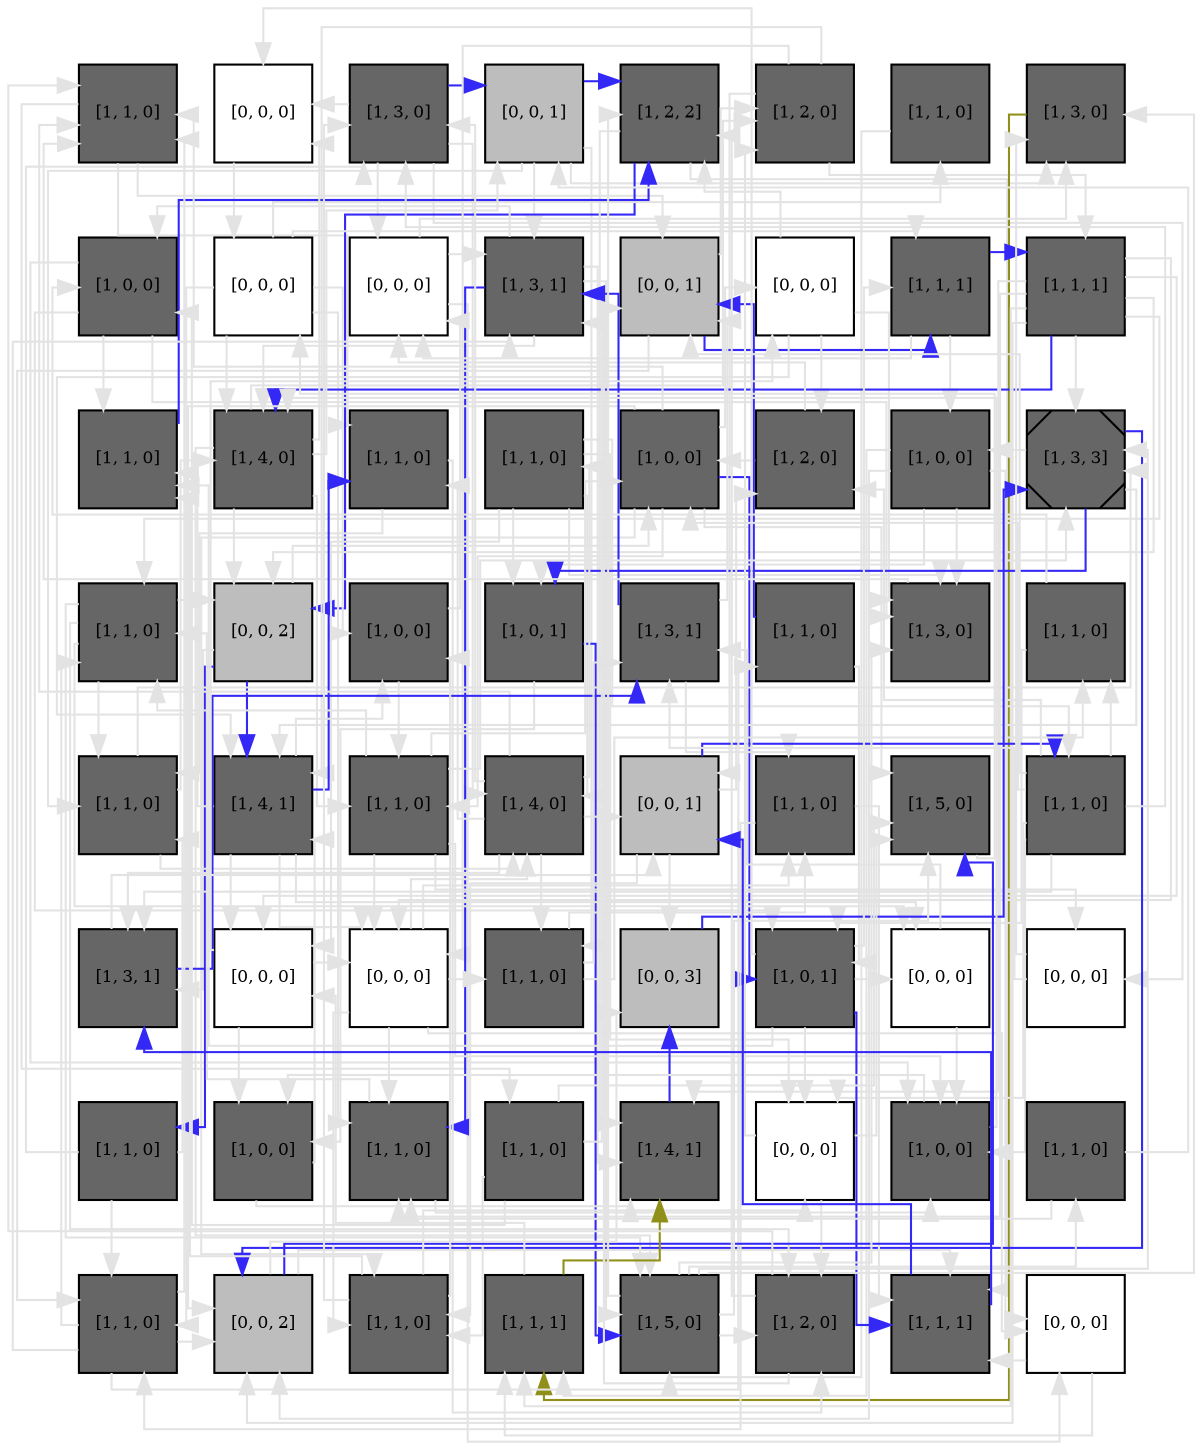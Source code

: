 digraph layout  {
rankdir=TB;
splines=ortho;
node [fixedsize=false, style=filled, width="0.6"];
edge [constraint=false];
0 [fillcolor="#666666", fontsize=8, label="[1, 1, 0]", shape=square, tooltip="name:  InsP3 ,\nin_degree: 5,\nout_degree: 3"];
1 [fillcolor="#FFFFFF", fontsize=8, label="[0, 0, 0]", shape=square, tooltip="name: None,\nin_degree: 3,\nout_degree: 1"];
2 [fillcolor="#666666", fontsize=8, label="[1, 3, 0]", shape=square, tooltip="name:  Ca2_c ,\nin_degree: 4,\nout_degree: 5"];
3 [fillcolor="#bdbdbd", fontsize=8, label="[0, 0, 1]", shape=square, tooltip="name: None,\nin_degree: 3,\nout_degree: 5"];
4 [fillcolor="#666666", fontsize=8, label="[1, 2, 2]", shape=square, tooltip="name:  Actin ,\nin_degree: 5,\nout_degree: 3"];
5 [fillcolor="#666666", fontsize=8, label="[1, 2, 0]", shape=square, tooltip="name:  NO ,\nin_degree: 3,\nout_degree: 4"];
6 [fillcolor="#666666", fontsize=8, label="[1, 1, 0]", shape=square, tooltip="name:  KEV ,\nin_degree: 1,\nout_degree: 1"];
7 [fillcolor="#666666", fontsize=8, label="[1, 3, 0]", shape=square, tooltip="name:  KAP ,\nin_degree: 4,\nout_degree: 1"];
8 [fillcolor="#666666", fontsize=8, label="[1, 0, 0]", shape=square, tooltip="name: ERA1,\nin_degree: 3,\nout_degree: 4"];
9 [fillcolor="#FFFFFF", fontsize=8, label="[0, 0, 0]", shape=square, tooltip="name: None,\nin_degree: 2,\nout_degree: 6"];
10 [fillcolor="#FFFFFF", fontsize=8, label="[0, 0, 0]", shape=square, tooltip="name: None,\nin_degree: 4,\nout_degree: 3"];
11 [fillcolor="#666666", fontsize=8, label="[1, 3, 1]", shape=square, tooltip="name:  ABI1 ,\nin_degree: 5,\nout_degree: 5"];
12 [fillcolor="#bdbdbd", fontsize=8, label="[0, 0, 1]", shape=square, tooltip="name: None,\nin_degree: 5,\nout_degree: 3"];
13 [fillcolor="#FFFFFF", fontsize=8, label="[0, 0, 0]", shape=square, tooltip="name: None,\nin_degree: 2,\nout_degree: 4"];
14 [fillcolor="#666666", fontsize=8, label="[1, 1, 1]", shape=square, tooltip="name:  pH ,\nin_degree: 3,\nout_degree: 3"];
15 [fillcolor="#666666", fontsize=8, label="[1, 1, 1]", shape=square, tooltip="name:  GC ,\nin_degree: 2,\nout_degree: 10"];
16 [fillcolor="#666666", fontsize=8, label="[1, 1, 0]", shape=square, tooltip="name:  ADPRc ,\nin_degree: 4,\nout_degree: 1"];
17 [fillcolor="#666666", fontsize=8, label="[1, 4, 0]", shape=square, tooltip="name:  Atrboh ,\nin_degree: 5,\nout_degree: 6"];
18 [fillcolor="#666666", fontsize=8, label="[1, 1, 0]", shape=square, tooltip="name:  cADPR ,\nin_degree: 3,\nout_degree: 2"];
19 [fillcolor="#666666", fontsize=8, label="[1, 1, 0]", shape=square, tooltip="name:  NOS ,\nin_degree: 1,\nout_degree: 6"];
20 [fillcolor="#666666", fontsize=8, label="[1, 0, 0]", shape=square, tooltip="name:  ABA ,\nin_degree: 4,\nout_degree: 7"];
21 [fillcolor="#666666", fontsize=8, label="[1, 2, 0]", shape=square, tooltip="name:  PLC ,\nin_degree: 3,\nout_degree: 2"];
22 [fillcolor="#666666", fontsize=8, label="[1, 0, 0]", shape=square, tooltip="name: ABA,\nin_degree: 2,\nout_degree: 5"];
23 [fillcolor="#666666", fontsize=8, label="[1, 3, 3]", shape=Msquare, tooltip="name:  AnionEM ,\nin_degree: 5,\nout_degree: 4"];
24 [fillcolor="#666666", fontsize=8, label="[1, 1, 0]", shape=square, tooltip="name:  ROS ,\nin_degree: 4,\nout_degree: 5"];
25 [fillcolor="#bdbdbd", fontsize=8, label="[0, 0, 2]", shape=square, tooltip="name: None,\nin_degree: 4,\nout_degree: 4"];
26 [fillcolor="#666666", fontsize=8, label="[1, 0, 0]", shape=square, tooltip="name:  ERA1 ,\nin_degree: 3,\nout_degree: 2"];
27 [fillcolor="#666666", fontsize=8, label="[1, 0, 1]", shape=square, tooltip="name:  ABH1 ,\nin_degree: 3,\nout_degree: 2"];
28 [fillcolor="#666666", fontsize=8, label="[1, 3, 1]", shape=square, tooltip="name:  GPA1 ,\nin_degree: 4,\nout_degree: 3"];
29 [fillcolor="#666666", fontsize=8, label="[1, 1, 0]", shape=square, tooltip="name:  ROP2 ,\nin_degree: 1,\nout_degree: 2"];
30 [fillcolor="#666666", fontsize=8, label="[1, 3, 0]", shape=square, tooltip="name:  Malate ,\nin_degree: 5,\nout_degree: 1"];
31 [fillcolor="#666666", fontsize=8, label="[1, 1, 0]", shape=square, tooltip="name:  NIA12 ,\nin_degree: 2,\nout_degree: 2"];
32 [fillcolor="#666666", fontsize=8, label="[1, 1, 0]", shape=square, tooltip="name:  InsP6 ,\nin_degree: 4,\nout_degree: 3"];
33 [fillcolor="#666666", fontsize=8, label="[1, 4, 1]", shape=square, tooltip="name:  CaIM ,\nin_degree: 5,\nout_degree: 6"];
34 [fillcolor="#666666", fontsize=8, label="[1, 1, 0]", shape=square, tooltip="name:  OST1 ,\nin_degree: 3,\nout_degree: 6"];
35 [fillcolor="#666666", fontsize=8, label="[1, 4, 0]", shape=square, tooltip="name:  CIS ,\nin_degree: 4,\nout_degree: 7"];
36 [fillcolor="#bdbdbd", fontsize=8, label="[0, 0, 1]", shape=square, tooltip="name: None,\nin_degree: 4,\nout_degree: 4"];
37 [fillcolor="#666666", fontsize=8, label="[1, 1, 0]", shape=square, tooltip="name:  PLD ,\nin_degree: 3,\nout_degree: 2"];
38 [fillcolor="#666666", fontsize=8, label="[1, 5, 0]", shape=square, tooltip="name:  Closure ,\nin_degree: 5,\nout_degree: 1"];
39 [fillcolor="#666666", fontsize=8, label="[1, 1, 0]", shape=square, tooltip="name:  RCN1 ,\nin_degree: 2,\nout_degree: 8"];
40 [fillcolor="#666666", fontsize=8, label="[1, 3, 1]", shape=square, tooltip="name:  HTPase ,\nin_degree: 4,\nout_degree: 2"];
41 [fillcolor="#FFFFFF", fontsize=8, label="[0, 0, 0]", shape=square, tooltip="name: None,\nin_degree: 4,\nout_degree: 3"];
42 [fillcolor="#FFFFFF", fontsize=8, label="[0, 0, 0]", shape=square, tooltip="name: None,\nin_degree: 5,\nout_degree: 6"];
43 [fillcolor="#666666", fontsize=8, label="[1, 1, 0]", shape=square, tooltip="name:  ROP10 ,\nin_degree: 3,\nout_degree: 3"];
44 [fillcolor="#bdbdbd", fontsize=8, label="[0, 0, 3]", shape=square, tooltip="name: None,\nin_degree: 3,\nout_degree: 1"];
45 [fillcolor="#666666", fontsize=8, label="[1, 0, 1]", shape=square, tooltip="name:  GCR1 ,\nin_degree: 4,\nout_degree: 6"];
46 [fillcolor="#FFFFFF", fontsize=8, label="[0, 0, 0]", shape=square, tooltip="name: None,\nin_degree: 3,\nout_degree: 2"];
47 [fillcolor="#FFFFFF", fontsize=8, label="[0, 0, 0]", shape=square, tooltip="name: None,\nin_degree: 2,\nout_degree: 2"];
48 [fillcolor="#666666", fontsize=8, label="[1, 1, 0]", shape=square, tooltip="name:  Ca2_ATPase ,\nin_degree: 1,\nout_degree: 3"];
49 [fillcolor="#666666", fontsize=8, label="[1, 0, 0]", shape=square, tooltip="name: ABH1,\nin_degree: 3,\nout_degree: 2"];
50 [fillcolor="#666666", fontsize=8, label="[1, 1, 0]", shape=square, tooltip="name:  S1P ,\nin_degree: 5,\nout_degree: 2"];
51 [fillcolor="#666666", fontsize=8, label="[1, 1, 0]", shape=square, tooltip="name:  PEPC ,\nin_degree: 1,\nout_degree: 4"];
52 [fillcolor="#666666", fontsize=8, label="[1, 4, 1]", shape=square, tooltip="name:  KOUT ,\nin_degree: 5,\nout_degree: 1"];
53 [fillcolor="#FFFFFF", fontsize=8, label="[0, 0, 0]", shape=square, tooltip="name: None,\nin_degree: 4,\nout_degree: 3"];
54 [fillcolor="#666666", fontsize=8, label="[1, 0, 0]", shape=square, tooltip="name: GCR1,\nin_degree: 5,\nout_degree: 2"];
55 [fillcolor="#666666", fontsize=8, label="[1, 1, 0]", shape=square, tooltip="name:  AGB1 ,\nin_degree: 1,\nout_degree: 2"];
56 [fillcolor="#666666", fontsize=8, label="[1, 1, 0]", shape=square, tooltip="name:  PA ,\nin_degree: 4,\nout_degree: 5"];
57 [fillcolor="#bdbdbd", fontsize=8, label="[0, 0, 2]", shape=square, tooltip="name: None,\nin_degree: 5,\nout_degree: 3"];
58 [fillcolor="#666666", fontsize=8, label="[1, 1, 0]", shape=square, tooltip="name:  InsPK ,\nin_degree: 4,\nout_degree: 4"];
59 [fillcolor="#666666", fontsize=8, label="[1, 1, 1]", shape=square, tooltip="name:  cGMP ,\nin_degree: 4,\nout_degree: 2"];
60 [fillcolor="#666666", fontsize=8, label="[1, 5, 0]", shape=square, tooltip="name:  Depolar ,\nin_degree: 5,\nout_degree: 7"];
61 [fillcolor="#666666", fontsize=8, label="[1, 2, 0]", shape=square, tooltip="name:  RAC1 ,\nin_degree: 4,\nout_degree: 3"];
62 [fillcolor="#666666", fontsize=8, label="[1, 1, 1]", shape=square, tooltip="name:  SphK ,\nin_degree: 5,\nout_degree: 2"];
63 [fillcolor="#FFFFFF", fontsize=8, label="[0, 0, 0]", shape=square, tooltip="name: None,\nin_degree: 3,\nout_degree: 2"];
0 -> 12  [color=grey89, style="penwidth(0.1)", tooltip=" ", weight=1];
0 -> 51  [color=grey89, style="penwidth(0.1)", tooltip=" ", weight=1];
0 -> 18  [color=grey89, style="penwidth(0.1)", tooltip=" ", weight=1];
1 -> 9  [color=grey89, style="penwidth(0.1)", tooltip=" ", weight=1];
2 -> 1  [color=grey89, style="penwidth(0.1)", tooltip=" ", weight=1];
2 -> 3  [color="#3428F6", style="penwidth(0.1)", tooltip="2( Ca2_c ) to 48( Ca2_ATPase )", weight=1];
2 -> 10  [color=grey89, style="penwidth(0.1)", tooltip=" ", weight=1];
2 -> 47  [color=grey89, style="penwidth(0.1)", tooltip=" ", weight=1];
2 -> 35  [color=grey89, style="penwidth(0.1)", tooltip=" ", weight=1];
3 -> 4  [color="#3428F6", style="penwidth(0.1)", tooltip="2( Ca2_c ) to 48( Ca2_ATPase )", weight=1];
3 -> 11  [color=grey89, style="penwidth(0.1)", tooltip=" ", weight=1];
3 -> 32  [color=grey89, style="penwidth(0.1)", tooltip=" ", weight=1];
3 -> 43  [color=grey89, style="penwidth(0.1)", tooltip=" ", weight=1];
3 -> 7  [color=grey89, style="penwidth(0.1)", tooltip=" ", weight=1];
4 -> 62  [color=grey89, style="penwidth(0.1)", tooltip=" ", weight=1];
4 -> 52  [color=grey89, style="penwidth(0.1)", tooltip=" ", weight=1];
4 -> 25  [color="#3428F6", style="penwidth(0.1)", tooltip="16( ADPRc ) to 18( cADPR )", weight=1];
5 -> 15  [color=grey89, style="penwidth(0.1)", tooltip=" ", weight=1];
5 -> 42  [color=grey89, style="penwidth(0.1)", tooltip=" ", weight=1];
5 -> 36  [color=grey89, style="penwidth(0.1)", tooltip=" ", weight=1];
5 -> 33  [color=grey89, style="penwidth(0.1)", tooltip=" ", weight=1];
6 -> 60  [color=grey89, style="penwidth(0.1)", tooltip=" ", weight=1];
7 -> 59  [color="#908F19", style="penwidth(0.1)", tooltip="7( KAP ) to 38( Closure )", weight=1];
8 -> 16  [color=grey89, style="penwidth(0.1)", tooltip=" ", weight=1];
8 -> 30  [color=grey89, style="penwidth(0.1)", tooltip=" ", weight=1];
8 -> 45  [color=grey89, style="penwidth(0.1)", tooltip=" ", weight=1];
8 -> 54  [color=grey89, style="penwidth(0.1)", tooltip=" ", weight=1];
9 -> 17  [color=grey89, style="penwidth(0.1)", tooltip=" ", weight=1];
9 -> 56  [color=grey89, style="penwidth(0.1)", tooltip=" ", weight=1];
9 -> 26  [color=grey89, style="penwidth(0.1)", tooltip=" ", weight=1];
9 -> 50  [color=grey89, style="penwidth(0.1)", tooltip=" ", weight=1];
9 -> 14  [color=grey89, style="penwidth(0.1)", tooltip=" ", weight=1];
9 -> 6  [color=grey89, style="penwidth(0.1)", tooltip=" ", weight=1];
10 -> 11  [color=grey89, style="penwidth(0.1)", tooltip=" ", weight=1];
10 -> 63  [color=grey89, style="penwidth(0.1)", tooltip=" ", weight=1];
10 -> 7  [color=grey89, style="penwidth(0.1)", tooltip=" ", weight=1];
11 -> 8  [color=grey89, style="penwidth(0.1)", tooltip=" ", weight=1];
11 -> 60  [color=grey89, style="penwidth(0.1)", tooltip=" ", weight=1];
11 -> 50  [color="#3428F6", style="penwidth(0.1)", tooltip="62( SphK ) to 50( S1P )", weight=1];
11 -> 52  [color=grey89, style="penwidth(0.1)", tooltip=" ", weight=1];
11 -> 17  [color=grey89, style="penwidth(0.1)", tooltip=" ", weight=1];
12 -> 14  [color="#3428F6", style="penwidth(0.1)", tooltip="29( ROP2 ) to 17( Atrboh )", weight=1];
12 -> 56  [color=grey89, style="penwidth(0.1)", tooltip=" ", weight=1];
12 -> 5  [color=grey89, style="penwidth(0.1)", tooltip=" ", weight=1];
13 -> 21  [color=grey89, style="penwidth(0.1)", tooltip=" ", weight=1];
13 -> 33  [color=grey89, style="penwidth(0.1)", tooltip=" ", weight=1];
13 -> 30  [color=grey89, style="penwidth(0.1)", tooltip=" ", weight=1];
13 -> 4  [color=grey89, style="penwidth(0.1)", tooltip=" ", weight=1];
14 -> 15  [color="#3428F6", style="penwidth(0.1)", tooltip="29( ROP2 ) to 17( Atrboh )", weight=1];
14 -> 22  [color=grey89, style="penwidth(0.1)", tooltip=" ", weight=1];
14 -> 10  [color=grey89, style="penwidth(0.1)", tooltip=" ", weight=1];
15 -> 23  [color=grey89, style="penwidth(0.1)", tooltip=" ", weight=1];
15 -> 42  [color=grey89, style="penwidth(0.1)", tooltip=" ", weight=1];
15 -> 25  [color=grey89, style="penwidth(0.1)", tooltip=" ", weight=1];
15 -> 41  [color=grey89, style="penwidth(0.1)", tooltip=" ", weight=1];
15 -> 24  [color=grey89, style="penwidth(0.1)", tooltip=" ", weight=1];
15 -> 17  [color="#3428F6", style="penwidth(0.1)", tooltip="29( ROP2 ) to 17( Atrboh )", weight=1];
15 -> 50  [color=grey89, style="penwidth(0.1)", tooltip=" ", weight=1];
15 -> 59  [color=grey89, style="penwidth(0.1)", tooltip=" ", weight=1];
15 -> 52  [color=grey89, style="penwidth(0.1)", tooltip=" ", weight=1];
15 -> 57  [color=grey89, style="penwidth(0.1)", tooltip=" ", weight=1];
16 -> 4  [color="#3428F6", style="penwidth(0.1)", tooltip="16( ADPRc ) to 18( cADPR )", weight=1];
17 -> 25  [color=grey89, style="penwidth(0.1)", tooltip=" ", weight=1];
17 -> 34  [color=grey89, style="penwidth(0.1)", tooltip=" ", weight=1];
17 -> 60  [color=grey89, style="penwidth(0.1)", tooltip=" ", weight=1];
17 -> 3  [color=grey89, style="penwidth(0.1)", tooltip=" ", weight=1];
17 -> 5  [color=grey89, style="penwidth(0.1)", tooltip=" ", weight=1];
17 -> 1  [color=grey89, style="penwidth(0.1)", tooltip=" ", weight=1];
18 -> 61  [color=grey89, style="penwidth(0.1)", tooltip=" ", weight=1];
18 -> 32  [color=grey89, style="penwidth(0.1)", tooltip=" ", weight=1];
19 -> 27  [color=grey89, style="penwidth(0.1)", tooltip=" ", weight=1];
19 -> 41  [color=grey89, style="penwidth(0.1)", tooltip=" ", weight=1];
19 -> 35  [color=grey89, style="penwidth(0.1)", tooltip=" ", weight=1];
19 -> 30  [color=grey89, style="penwidth(0.1)", tooltip=" ", weight=1];
19 -> 53  [color=grey89, style="penwidth(0.1)", tooltip=" ", weight=1];
19 -> 39  [color=grey89, style="penwidth(0.1)", tooltip=" ", weight=1];
20 -> 13  [color=grey89, style="penwidth(0.1)", tooltip=" ", weight=1];
20 -> 45  [color="#3428F6", style="penwidth(0.1)", tooltip="20( ABA ) to 39( RCN1 )", weight=1];
20 -> 34  [color=grey89, style="penwidth(0.1)", tooltip=" ", weight=1];
20 -> 0  [color=grey89, style="penwidth(0.1)", tooltip=" ", weight=1];
20 -> 58  [color=grey89, style="penwidth(0.1)", tooltip=" ", weight=1];
20 -> 38  [color=grey89, style="penwidth(0.1)", tooltip=" ", weight=1];
20 -> 57  [color=grey89, style="penwidth(0.1)", tooltip=" ", weight=1];
21 -> 10  [color=grey89, style="penwidth(0.1)", tooltip=" ", weight=1];
21 -> 20  [color=grey89, style="penwidth(0.1)", tooltip=" ", weight=1];
22 -> 30  [color=grey89, style="penwidth(0.1)", tooltip=" ", weight=1];
22 -> 59  [color=grey89, style="penwidth(0.1)", tooltip=" ", weight=1];
22 -> 27  [color=grey89, style="penwidth(0.1)", tooltip=" ", weight=1];
22 -> 57  [color=grey89, style="penwidth(0.1)", tooltip=" ", weight=1];
22 -> 63  [color=grey89, style="penwidth(0.1)", tooltip=" ", weight=1];
23 -> 27  [color="#3428F6", style="penwidth(0.1)", tooltip="52( KOUT ) to 60( Depolar )", weight=1];
23 -> 57  [color="#3428F6", style="penwidth(0.1)", tooltip="52( KOUT ) to 38( Closure )", weight=1];
23 -> 22  [color=grey89, style="penwidth(0.1)", tooltip=" ", weight=1];
23 -> 33  [color=grey89, style="penwidth(0.1)", tooltip=" ", weight=1];
24 -> 25  [color=grey89, style="penwidth(0.1)", tooltip=" ", weight=1];
24 -> 32  [color=grey89, style="penwidth(0.1)", tooltip=" ", weight=1];
24 -> 46  [color=grey89, style="penwidth(0.1)", tooltip=" ", weight=1];
24 -> 61  [color=grey89, style="penwidth(0.1)", tooltip=" ", weight=1];
24 -> 60  [color=grey89, style="penwidth(0.1)", tooltip=" ", weight=1];
25 -> 33  [color="#3428F6", style="penwidth(0.1)", tooltip="16( ADPRc ) to 18( cADPR )", weight=1];
25 -> 40  [color=grey89, style="penwidth(0.1)", tooltip=" ", weight=1];
25 -> 48  [color="#3428F6", style="penwidth(0.1)", tooltip="2( Ca2_c ) to 48( Ca2_ATPase )", weight=1];
25 -> 20  [color=grey89, style="penwidth(0.1)", tooltip=" ", weight=1];
26 -> 34  [color=grey89, style="penwidth(0.1)", tooltip=" ", weight=1];
26 -> 10  [color=grey89, style="penwidth(0.1)", tooltip=" ", weight=1];
27 -> 60  [color="#3428F6", style="penwidth(0.1)", tooltip="52( KOUT ) to 60( Depolar )", weight=1];
27 -> 49  [color=grey89, style="penwidth(0.1)", tooltip=" ", weight=1];
28 -> 12  [color=grey89, style="penwidth(0.1)", tooltip=" ", weight=1];
28 -> 11  [color="#3428F6", style="penwidth(0.1)", tooltip="62( SphK ) to 50( S1P )", weight=1];
28 -> 37  [color=grey89, style="penwidth(0.1)", tooltip=" ", weight=1];
29 -> 12  [color="#3428F6", style="penwidth(0.1)", tooltip="29( ROP2 ) to 17( Atrboh )", weight=1];
29 -> 45  [color=grey89, style="penwidth(0.1)", tooltip=" ", weight=1];
30 -> 0  [color=grey89, style="penwidth(0.1)", tooltip=" ", weight=1];
31 -> 45  [color=grey89, style="penwidth(0.1)", tooltip=" ", weight=1];
31 -> 8  [color=grey89, style="penwidth(0.1)", tooltip=" ", weight=1];
32 -> 35  [color=grey89, style="penwidth(0.1)", tooltip=" ", weight=1];
32 -> 17  [color=grey89, style="penwidth(0.1)", tooltip=" ", weight=1];
32 -> 23  [color=grey89, style="penwidth(0.1)", tooltip=" ", weight=1];
33 -> 41  [color=grey89, style="penwidth(0.1)", tooltip=" ", weight=1];
33 -> 26  [color=grey89, style="penwidth(0.1)", tooltip=" ", weight=1];
33 -> 16  [color=grey89, style="penwidth(0.1)", tooltip=" ", weight=1];
33 -> 46  [color=grey89, style="penwidth(0.1)", tooltip=" ", weight=1];
33 -> 18  [color="#3428F6", style="penwidth(0.1)", tooltip="16( ADPRc ) to 18( cADPR )", weight=1];
33 -> 42  [color=grey89, style="penwidth(0.1)", tooltip=" ", weight=1];
34 -> 42  [color=grey89, style="penwidth(0.1)", tooltip=" ", weight=1];
34 -> 47  [color=grey89, style="penwidth(0.1)", tooltip=" ", weight=1];
34 -> 24  [color=grey89, style="penwidth(0.1)", tooltip=" ", weight=1];
34 -> 54  [color=grey89, style="penwidth(0.1)", tooltip=" ", weight=1];
34 -> 23  [color=grey89, style="penwidth(0.1)", tooltip=" ", weight=1];
34 -> 20  [color=grey89, style="penwidth(0.1)", tooltip=" ", weight=1];
35 -> 36  [color=grey89, style="penwidth(0.1)", tooltip=" ", weight=1];
35 -> 43  [color=grey89, style="penwidth(0.1)", tooltip=" ", weight=1];
35 -> 18  [color=grey89, style="penwidth(0.1)", tooltip=" ", weight=1];
35 -> 2  [color=grey89, style="penwidth(0.1)", tooltip=" ", weight=1];
35 -> 0  [color=grey89, style="penwidth(0.1)", tooltip=" ", weight=1];
35 -> 19  [color=grey89, style="penwidth(0.1)", tooltip=" ", weight=1];
35 -> 40  [color=grey89, style="penwidth(0.1)", tooltip=" ", weight=1];
36 -> 44  [color=grey89, style="penwidth(0.1)", tooltip=" ", weight=1];
36 -> 39  [color="#3428F6", style="penwidth(0.1)", tooltip="20( ABA ) to 39( RCN1 )", weight=1];
36 -> 21  [color=grey89, style="penwidth(0.1)", tooltip=" ", weight=1];
36 -> 58  [color=grey89, style="penwidth(0.1)", tooltip=" ", weight=1];
37 -> 56  [color=grey89, style="penwidth(0.1)", tooltip=" ", weight=1];
37 -> 62  [color=grey89, style="penwidth(0.1)", tooltip=" ", weight=1];
38 -> 9  [color=grey89, style="penwidth(0.1)", tooltip=" ", weight=1];
39 -> 21  [color=grey89, style="penwidth(0.1)", tooltip=" ", weight=1];
39 -> 20  [color=grey89, style="penwidth(0.1)", tooltip=" ", weight=1];
39 -> 54  [color=grey89, style="penwidth(0.1)", tooltip=" ", weight=1];
39 -> 53  [color=grey89, style="penwidth(0.1)", tooltip=" ", weight=1];
39 -> 12  [color=grey89, style="penwidth(0.1)", tooltip=" ", weight=1];
39 -> 31  [color=grey89, style="penwidth(0.1)", tooltip=" ", weight=1];
39 -> 40  [color=grey89, style="penwidth(0.1)", tooltip=" ", weight=1];
39 -> 2  [color=grey89, style="penwidth(0.1)", tooltip=" ", weight=1];
40 -> 36  [color=grey89, style="penwidth(0.1)", tooltip=" ", weight=1];
40 -> 28  [color="#3428F6", style="penwidth(0.1)", tooltip="62( SphK ) to 50( S1P )", weight=1];
41 -> 42  [color=grey89, style="penwidth(0.1)", tooltip=" ", weight=1];
41 -> 49  [color=grey89, style="penwidth(0.1)", tooltip=" ", weight=1];
41 -> 13  [color=grey89, style="penwidth(0.1)", tooltip=" ", weight=1];
42 -> 43  [color=grey89, style="penwidth(0.1)", tooltip=" ", weight=1];
42 -> 50  [color=grey89, style="penwidth(0.1)", tooltip=" ", weight=1];
42 -> 37  [color=grey89, style="penwidth(0.1)", tooltip=" ", weight=1];
42 -> 58  [color=grey89, style="penwidth(0.1)", tooltip=" ", weight=1];
42 -> 63  [color=grey89, style="penwidth(0.1)", tooltip=" ", weight=1];
42 -> 35  [color=grey89, style="penwidth(0.1)", tooltip=" ", weight=1];
43 -> 28  [color=grey89, style="penwidth(0.1)", tooltip=" ", weight=1];
43 -> 37  [color=grey89, style="penwidth(0.1)", tooltip=" ", weight=1];
43 -> 31  [color=grey89, style="penwidth(0.1)", tooltip=" ", weight=1];
44 -> 23  [color="#3428F6", style="penwidth(0.1)", tooltip="52( KOUT ) to 60( Depolar )", weight=1];
45 -> 46  [color=grey89, style="penwidth(0.1)", tooltip=" ", weight=1];
45 -> 53  [color=grey89, style="penwidth(0.1)", tooltip=" ", weight=1];
45 -> 62  [color="#3428F6", style="penwidth(0.1)", tooltip="20( ABA ) to 39( RCN1 )", weight=1];
45 -> 1  [color=grey89, style="penwidth(0.1)", tooltip=" ", weight=1];
45 -> 14  [color=grey89, style="penwidth(0.1)", tooltip=" ", weight=1];
45 -> 16  [color=grey89, style="penwidth(0.1)", tooltip=" ", weight=1];
46 -> 54  [color=grey89, style="penwidth(0.1)", tooltip=" ", weight=1];
46 -> 28  [color=grey89, style="penwidth(0.1)", tooltip=" ", weight=1];
47 -> 28  [color=grey89, style="penwidth(0.1)", tooltip=" ", weight=1];
47 -> 7  [color=grey89, style="penwidth(0.1)", tooltip=" ", weight=1];
48 -> 56  [color=grey89, style="penwidth(0.1)", tooltip=" ", weight=1];
48 -> 2  [color=grey89, style="penwidth(0.1)", tooltip=" ", weight=1];
48 -> 32  [color=grey89, style="penwidth(0.1)", tooltip=" ", weight=1];
49 -> 33  [color=grey89, style="penwidth(0.1)", tooltip=" ", weight=1];
49 -> 52  [color=grey89, style="penwidth(0.1)", tooltip=" ", weight=1];
50 -> 54  [color=grey89, style="penwidth(0.1)", tooltip=" ", weight=1];
50 -> 24  [color=grey89, style="penwidth(0.1)", tooltip=" ", weight=1];
51 -> 58  [color=grey89, style="penwidth(0.1)", tooltip=" ", weight=1];
51 -> 8  [color=grey89, style="penwidth(0.1)", tooltip=" ", weight=1];
51 -> 38  [color=grey89, style="penwidth(0.1)", tooltip=" ", weight=1];
51 -> 12  [color=grey89, style="penwidth(0.1)", tooltip=" ", weight=1];
52 -> 44  [color="#3428F6", style="penwidth(0.1)", tooltip="52( KOUT ) to 60( Depolar )", weight=1];
53 -> 61  [color=grey89, style="penwidth(0.1)", tooltip=" ", weight=1];
53 -> 5  [color=grey89, style="penwidth(0.1)", tooltip=" ", weight=1];
53 -> 38  [color=grey89, style="penwidth(0.1)", tooltip=" ", weight=1];
54 -> 49  [color=grey89, style="penwidth(0.1)", tooltip=" ", weight=1];
54 -> 17  [color=grey89, style="penwidth(0.1)", tooltip=" ", weight=1];
55 -> 50  [color=grey89, style="penwidth(0.1)", tooltip=" ", weight=1];
55 -> 3  [color=grey89, style="penwidth(0.1)", tooltip=" ", weight=1];
56 -> 57  [color=grey89, style="penwidth(0.1)", tooltip=" ", weight=1];
56 -> 0  [color=grey89, style="penwidth(0.1)", tooltip=" ", weight=1];
56 -> 29  [color=grey89, style="penwidth(0.1)", tooltip=" ", weight=1];
56 -> 24  [color=grey89, style="penwidth(0.1)", tooltip=" ", weight=1];
56 -> 11  [color=grey89, style="penwidth(0.1)", tooltip=" ", weight=1];
57 -> 62  [color=grey89, style="penwidth(0.1)", tooltip=" ", weight=1];
57 -> 38  [color="#3428F6", style="penwidth(0.1)", tooltip="52( KOUT ) to 38( Closure )", weight=1];
57 -> 44  [color=grey89, style="penwidth(0.1)", tooltip=" ", weight=1];
58 -> 53  [color=grey89, style="penwidth(0.1)", tooltip=" ", weight=1];
58 -> 26  [color=grey89, style="penwidth(0.1)", tooltip=" ", weight=1];
58 -> 2  [color=grey89, style="penwidth(0.1)", tooltip=" ", weight=1];
58 -> 16  [color=grey89, style="penwidth(0.1)", tooltip=" ", weight=1];
59 -> 52  [color="#908F19", style="penwidth(0.1)", tooltip="7( KAP ) to 38( Closure )", weight=1];
59 -> 41  [color=grey89, style="penwidth(0.1)", tooltip=" ", weight=1];
60 -> 61  [color=grey89, style="penwidth(0.1)", tooltip=" ", weight=1];
60 -> 55  [color=grey89, style="penwidth(0.1)", tooltip=" ", weight=1];
60 -> 4  [color=grey89, style="penwidth(0.1)", tooltip=" ", weight=1];
60 -> 7  [color=grey89, style="penwidth(0.1)", tooltip=" ", weight=1];
60 -> 23  [color=grey89, style="penwidth(0.1)", tooltip=" ", weight=1];
60 -> 30  [color=grey89, style="penwidth(0.1)", tooltip=" ", weight=1];
60 -> 38  [color=grey89, style="penwidth(0.1)", tooltip=" ", weight=1];
61 -> 4  [color=grey89, style="penwidth(0.1)", tooltip=" ", weight=1];
61 -> 0  [color=grey89, style="penwidth(0.1)", tooltip=" ", weight=1];
61 -> 11  [color=grey89, style="penwidth(0.1)", tooltip=" ", weight=1];
62 -> 40  [color="#3428F6", style="penwidth(0.1)", tooltip="62( SphK ) to 50( S1P )", weight=1];
62 -> 36  [color="#3428F6", style="penwidth(0.1)", tooltip="20( ABA ) to 39( RCN1 )", weight=1];
63 -> 62  [color=grey89, style="penwidth(0.1)", tooltip=" ", weight=1];
63 -> 59  [color=grey89, style="penwidth(0.1)", tooltip=" ", weight=1];
edge [constraint=true, style=invis];

0 -> 8 -> 16 -> 24 -> 32 -> 40 -> 48 -> 56;
1 -> 9 -> 17 -> 25 -> 33 -> 41 -> 49 -> 57;
2 -> 10 -> 18 -> 26 -> 34 -> 42 -> 50 -> 58;
3 -> 11 -> 19 -> 27 -> 35 -> 43 -> 51 -> 59;
4 -> 12 -> 20 -> 28 -> 36 -> 44 -> 52 -> 60;
5 -> 13 -> 21 -> 29 -> 37 -> 45 -> 53 -> 61;
6 -> 14 -> 22 -> 30 -> 38 -> 46 -> 54 -> 62;
7 -> 15 -> 23 -> 31 -> 39 -> 47 -> 55 -> 63;
rank = same {0 -> 1 -> 2 -> 3 -> 4 -> 5 -> 6 -> 7};
rank = same {8 -> 9 -> 10 -> 11 -> 12 -> 13 -> 14 -> 15};
rank = same {16 -> 17 -> 18 -> 19 -> 20 -> 21 -> 22 -> 23};
rank = same {24 -> 25 -> 26 -> 27 -> 28 -> 29 -> 30 -> 31};
rank = same {32 -> 33 -> 34 -> 35 -> 36 -> 37 -> 38 -> 39};
rank = same {40 -> 41 -> 42 -> 43 -> 44 -> 45 -> 46 -> 47};
rank = same {48 -> 49 -> 50 -> 51 -> 52 -> 53 -> 54 -> 55};
rank = same {56 -> 57 -> 58 -> 59 -> 60 -> 61 -> 62 -> 63};
}